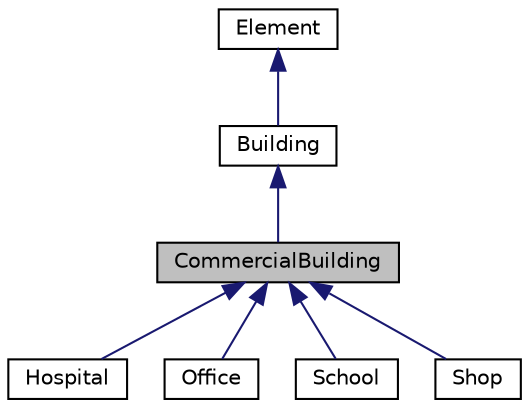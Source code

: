 digraph "CommercialBuilding"
{
 // LATEX_PDF_SIZE
  edge [fontname="Helvetica",fontsize="10",labelfontname="Helvetica",labelfontsize="10"];
  node [fontname="Helvetica",fontsize="10",shape=record];
  Node1 [label="CommercialBuilding",height=0.2,width=0.4,color="black", fillcolor="grey75", style="filled", fontcolor="black",tooltip="Abstract class representing commercial buildings."];
  Node2 -> Node1 [dir="back",color="midnightblue",fontsize="10",style="solid"];
  Node2 [label="Building",height=0.2,width=0.4,color="black", fillcolor="white", style="filled",URL="$classBuilding.html",tooltip="Base class for all types of buildings."];
  Node3 -> Node2 [dir="back",color="midnightblue",fontsize="10",style="solid"];
  Node3 [label="Element",height=0.2,width=0.4,color="black", fillcolor="white", style="filled",URL="$classElement.html",tooltip="Base class for elements that accept a visitor."];
  Node1 -> Node4 [dir="back",color="midnightblue",fontsize="10",style="solid"];
  Node4 [label="Hospital",height=0.2,width=0.4,color="black", fillcolor="white", style="filled",URL="$classHospital.html",tooltip="Class representing a hospital as a subtype of CommercialBuilding."];
  Node1 -> Node5 [dir="back",color="midnightblue",fontsize="10",style="solid"];
  Node5 [label="Office",height=0.2,width=0.4,color="black", fillcolor="white", style="filled",URL="$classOffice.html",tooltip="Class representing an office as a subtype of CommercialBuilding."];
  Node1 -> Node6 [dir="back",color="midnightblue",fontsize="10",style="solid"];
  Node6 [label="School",height=0.2,width=0.4,color="black", fillcolor="white", style="filled",URL="$classSchool.html",tooltip="Class representing a school as a subtype of CommercialBuilding."];
  Node1 -> Node7 [dir="back",color="midnightblue",fontsize="10",style="solid"];
  Node7 [label="Shop",height=0.2,width=0.4,color="black", fillcolor="white", style="filled",URL="$classShop.html",tooltip="Class representing a shop as a subtype of CommercialBuilding."];
}

